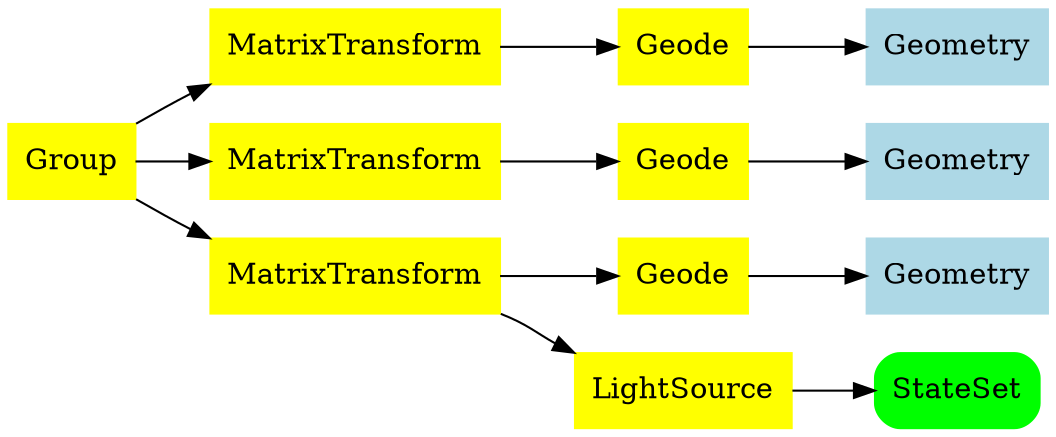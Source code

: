 digraph osg_scenegraph { rankdir = LR;
bgcolor=transparent;
0[shape="record" ,label="<top> Group" ,style="solid, filled" ,color="yellow" ,fillColor="black"]
1[shape="record" ,label="<top> MatrixTransform" ,style="solid, filled" ,color="yellow" ,fillColor="black"]
2[shape="record" ,label="<top> Geode" ,style="solid, filled" ,color="yellow" ,fillColor="black"]
3[shape="record" ,label="<top> Geometry" ,style="solid, filled" ,color="lightblue" ,fillColor="black"]
4[shape="record" ,label="<top> MatrixTransform" ,style="solid, filled" ,color="yellow" ,fillColor="black"]
5[shape="record" ,label="<top> Geode" ,style="solid, filled" ,color="yellow" ,fillColor="black"]
6[shape="record" ,label="<top> Geometry" ,style="solid, filled" ,color="lightblue" ,fillColor="black"]
7[shape="record" ,label="<top> MatrixTransform" ,style="solid, filled" ,color="yellow" ,fillColor="black"]
8[shape="record" ,label="<top> Geode" ,style="solid, filled" ,color="yellow" ,fillColor="black"]
9[shape="record" ,label="<top> Geometry" ,style="solid, filled" ,color="lightblue" ,fillColor="black"]
10[shape="record" ,label="<top> LightSource" ,style="solid, filled" ,color="yellow" ,fillColor="black"]
11[shape="Mrecord" ,label="<top> StateSet" ,style="solid, filled" ,color="green" ,fillColor="black"]
2:top -> 3:top [style=""];
1:top -> 2:top [style=""];
5:top -> 6:top [style=""];
4:top -> 5:top [style=""];
8:top -> 9:top [style=""];
10:top -> 11:top [style=""];
7:top -> 8:top [style=""];
7:top -> 10:top [style=""];
0:top -> 1:top [style=""];
0:top -> 4:top [style=""];
0:top -> 7:top [style=""];
}
